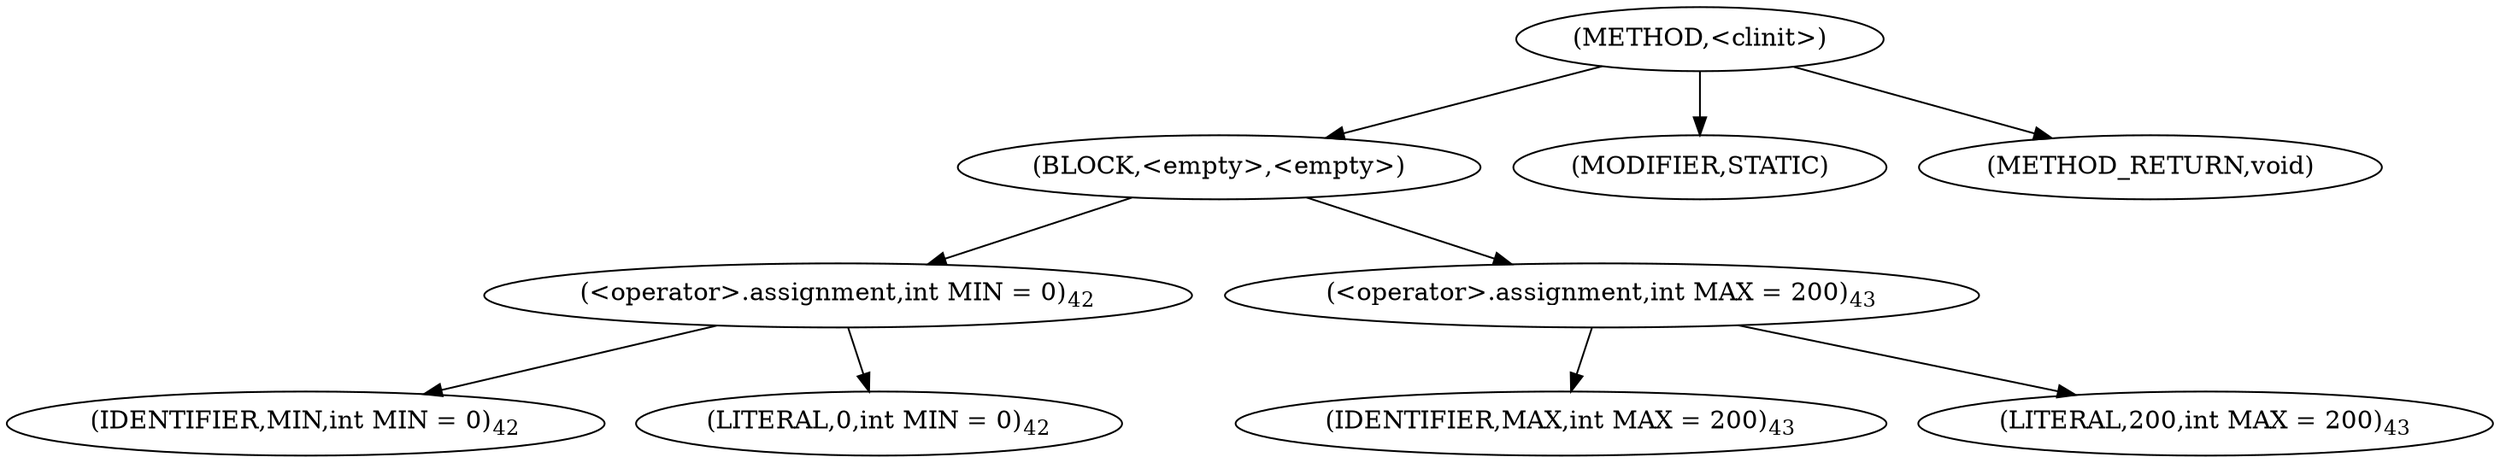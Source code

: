 digraph "&lt;clinit&gt;" {  
"914" [label = <(METHOD,&lt;clinit&gt;)> ]
"915" [label = <(BLOCK,&lt;empty&gt;,&lt;empty&gt;)> ]
"916" [label = <(&lt;operator&gt;.assignment,int MIN = 0)<SUB>42</SUB>> ]
"917" [label = <(IDENTIFIER,MIN,int MIN = 0)<SUB>42</SUB>> ]
"918" [label = <(LITERAL,0,int MIN = 0)<SUB>42</SUB>> ]
"919" [label = <(&lt;operator&gt;.assignment,int MAX = 200)<SUB>43</SUB>> ]
"920" [label = <(IDENTIFIER,MAX,int MAX = 200)<SUB>43</SUB>> ]
"921" [label = <(LITERAL,200,int MAX = 200)<SUB>43</SUB>> ]
"922" [label = <(MODIFIER,STATIC)> ]
"923" [label = <(METHOD_RETURN,void)> ]
  "914" -> "915" 
  "914" -> "922" 
  "914" -> "923" 
  "915" -> "916" 
  "915" -> "919" 
  "916" -> "917" 
  "916" -> "918" 
  "919" -> "920" 
  "919" -> "921" 
}
